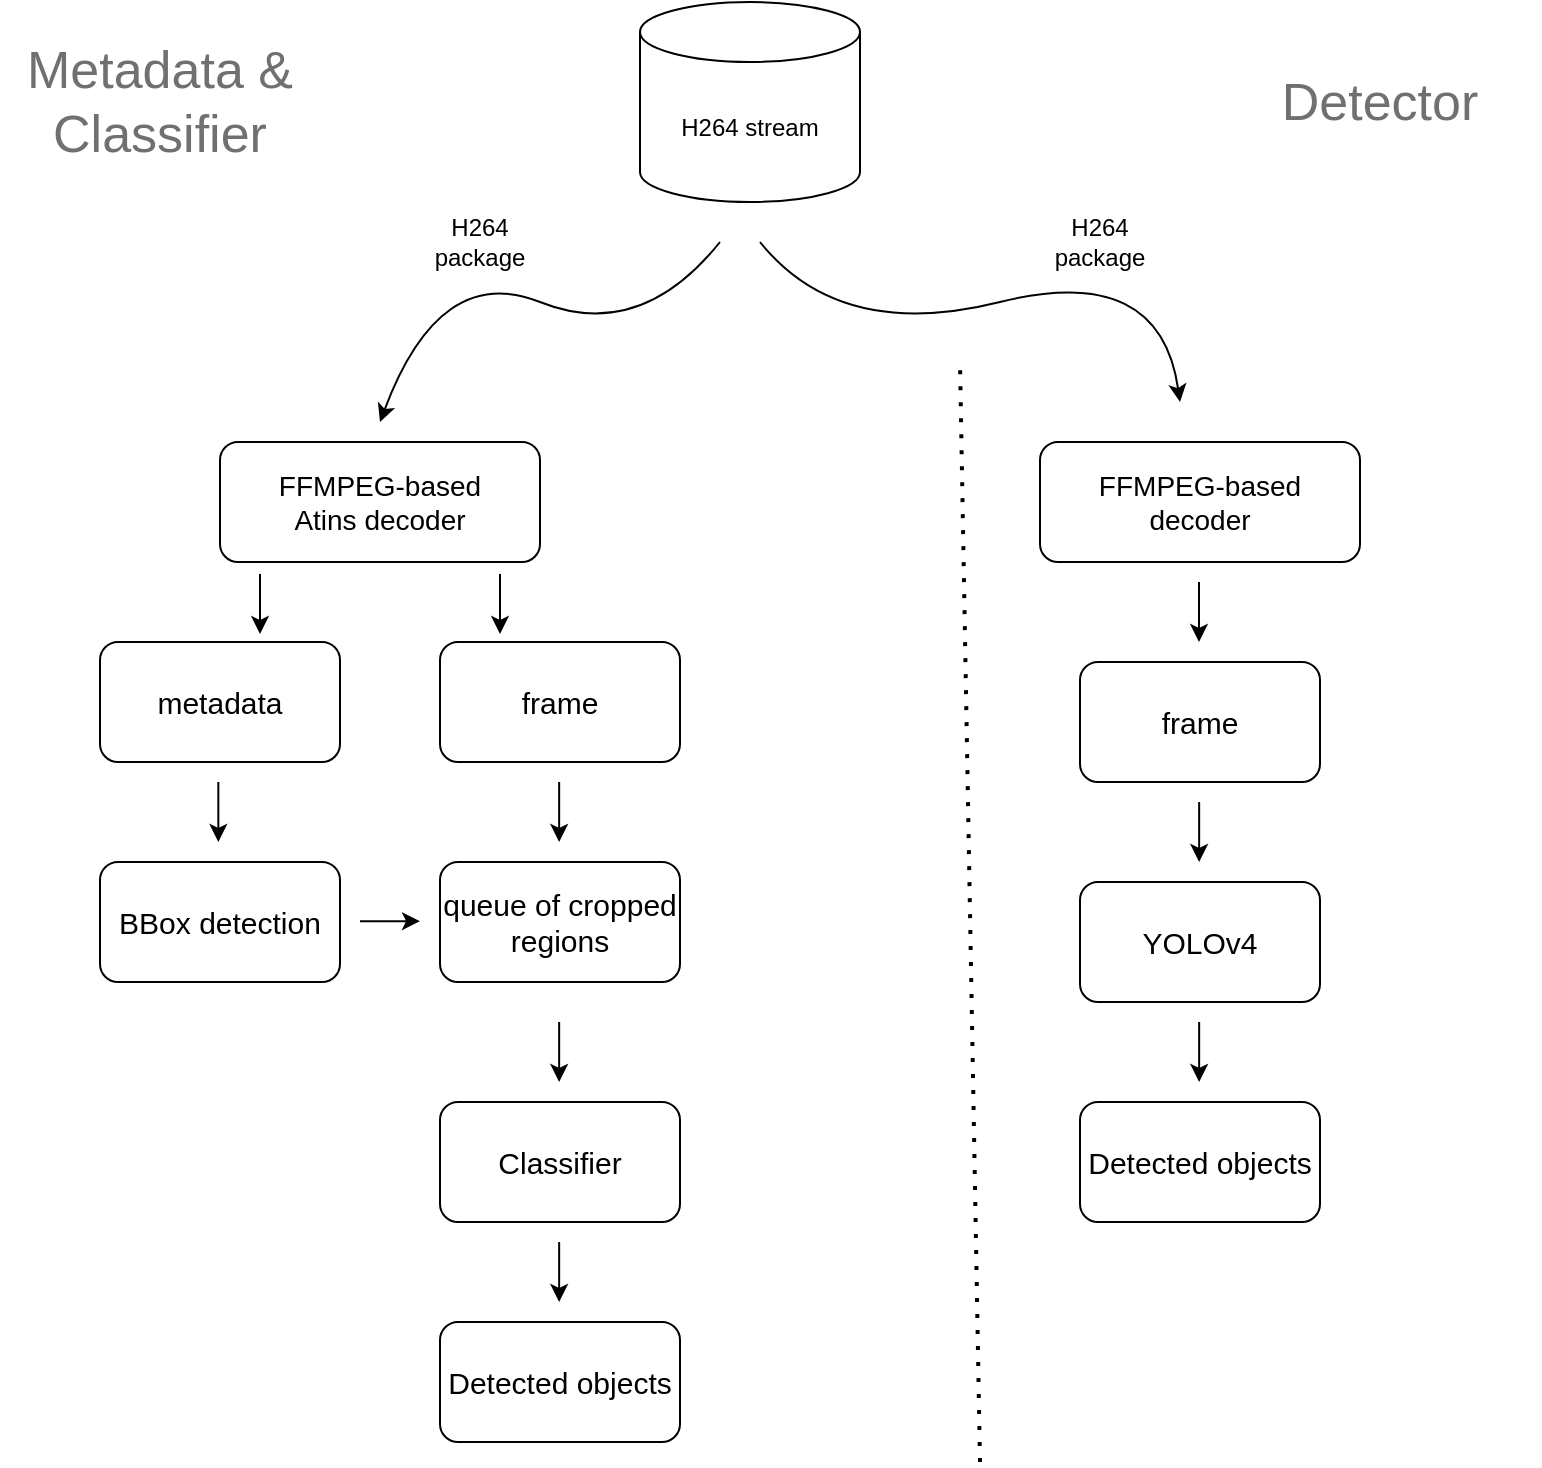 <mxfile version="14.5.4" type="github">
  <diagram id="IUZOwWJPnHz6j3wQAR4H" name="Page-1">
    <mxGraphModel dx="1422" dy="705" grid="1" gridSize="10" guides="1" tooltips="1" connect="1" arrows="1" fold="1" page="1" pageScale="1" pageWidth="850" pageHeight="1100" math="0" shadow="0">
      <root>
        <mxCell id="0" />
        <mxCell id="1" parent="0" />
        <mxCell id="6AFip4F762A86VWE4Zkr-2" value="H264 stream" style="shape=cylinder3;whiteSpace=wrap;html=1;boundedLbl=1;backgroundOutline=1;size=15;" vertex="1" parent="1">
          <mxGeometry x="370" y="160" width="110" height="100" as="geometry" />
        </mxCell>
        <mxCell id="6AFip4F762A86VWE4Zkr-3" value="" style="curved=1;endArrow=classic;html=1;" edge="1" parent="1">
          <mxGeometry width="50" height="50" relative="1" as="geometry">
            <mxPoint x="410" y="280" as="sourcePoint" />
            <mxPoint x="240" y="370" as="targetPoint" />
            <Array as="points">
              <mxPoint x="370" y="330" />
              <mxPoint x="270" y="290" />
            </Array>
          </mxGeometry>
        </mxCell>
        <mxCell id="6AFip4F762A86VWE4Zkr-4" value="" style="curved=1;endArrow=classic;html=1;" edge="1" parent="1">
          <mxGeometry width="50" height="50" relative="1" as="geometry">
            <mxPoint x="430" y="280" as="sourcePoint" />
            <mxPoint x="640" y="360" as="targetPoint" />
            <Array as="points">
              <mxPoint x="470" y="330" />
              <mxPoint x="630" y="290" />
            </Array>
          </mxGeometry>
        </mxCell>
        <mxCell id="6AFip4F762A86VWE4Zkr-5" value="H264 package" style="text;html=1;strokeColor=none;fillColor=none;align=center;verticalAlign=middle;whiteSpace=wrap;rounded=0;" vertex="1" parent="1">
          <mxGeometry x="270" y="270" width="40" height="20" as="geometry" />
        </mxCell>
        <mxCell id="6AFip4F762A86VWE4Zkr-6" value="H264 package" style="text;html=1;strokeColor=none;fillColor=none;align=center;verticalAlign=middle;whiteSpace=wrap;rounded=0;" vertex="1" parent="1">
          <mxGeometry x="580" y="270" width="40" height="20" as="geometry" />
        </mxCell>
        <mxCell id="6AFip4F762A86VWE4Zkr-7" value="&lt;font style=&quot;font-size: 14px&quot;&gt;FFMPEG-based&lt;br&gt;Atins decoder&lt;/font&gt;" style="rounded=1;whiteSpace=wrap;html=1;" vertex="1" parent="1">
          <mxGeometry x="160" y="380" width="160" height="60" as="geometry" />
        </mxCell>
        <mxCell id="6AFip4F762A86VWE4Zkr-8" value="&lt;font style=&quot;font-size: 14px&quot;&gt;FFMPEG-based&lt;br&gt;decoder&lt;/font&gt;" style="rounded=1;whiteSpace=wrap;html=1;" vertex="1" parent="1">
          <mxGeometry x="570" y="380" width="160" height="60" as="geometry" />
        </mxCell>
        <mxCell id="6AFip4F762A86VWE4Zkr-9" value="&lt;font style=&quot;font-size: 15px&quot;&gt;metadata&lt;/font&gt;" style="rounded=1;whiteSpace=wrap;html=1;" vertex="1" parent="1">
          <mxGeometry x="100" y="480" width="120" height="60" as="geometry" />
        </mxCell>
        <mxCell id="6AFip4F762A86VWE4Zkr-10" value="&lt;font style=&quot;font-size: 15px&quot;&gt;frame&lt;/font&gt;" style="rounded=1;whiteSpace=wrap;html=1;" vertex="1" parent="1">
          <mxGeometry x="270" y="480" width="120" height="60" as="geometry" />
        </mxCell>
        <mxCell id="6AFip4F762A86VWE4Zkr-11" value="&lt;font style=&quot;font-size: 15px&quot;&gt;BBox detection&lt;/font&gt;" style="rounded=1;whiteSpace=wrap;html=1;" vertex="1" parent="1">
          <mxGeometry x="100" y="590" width="120" height="60" as="geometry" />
        </mxCell>
        <mxCell id="6AFip4F762A86VWE4Zkr-12" value="&lt;span style=&quot;font-size: 15px&quot;&gt;queue of cropped regions&lt;/span&gt;" style="rounded=1;whiteSpace=wrap;html=1;" vertex="1" parent="1">
          <mxGeometry x="270" y="590" width="120" height="60" as="geometry" />
        </mxCell>
        <mxCell id="6AFip4F762A86VWE4Zkr-13" value="&lt;font style=&quot;font-size: 15px&quot;&gt;Classifier&lt;/font&gt;" style="rounded=1;whiteSpace=wrap;html=1;" vertex="1" parent="1">
          <mxGeometry x="270" y="710" width="120" height="60" as="geometry" />
        </mxCell>
        <mxCell id="6AFip4F762A86VWE4Zkr-14" value="" style="endArrow=classic;html=1;" edge="1" parent="1">
          <mxGeometry width="50" height="50" relative="1" as="geometry">
            <mxPoint x="180" y="446" as="sourcePoint" />
            <mxPoint x="180" y="476" as="targetPoint" />
          </mxGeometry>
        </mxCell>
        <mxCell id="6AFip4F762A86VWE4Zkr-15" value="" style="endArrow=classic;html=1;" edge="1" parent="1">
          <mxGeometry width="50" height="50" relative="1" as="geometry">
            <mxPoint x="300" y="446.0" as="sourcePoint" />
            <mxPoint x="300" y="476.0" as="targetPoint" />
          </mxGeometry>
        </mxCell>
        <mxCell id="6AFip4F762A86VWE4Zkr-16" value="" style="endArrow=classic;html=1;" edge="1" parent="1">
          <mxGeometry width="50" height="50" relative="1" as="geometry">
            <mxPoint x="159.17" y="550.0" as="sourcePoint" />
            <mxPoint x="159.17" y="580.0" as="targetPoint" />
          </mxGeometry>
        </mxCell>
        <mxCell id="6AFip4F762A86VWE4Zkr-17" value="" style="endArrow=classic;html=1;" edge="1" parent="1">
          <mxGeometry width="50" height="50" relative="1" as="geometry">
            <mxPoint x="329.58" y="550" as="sourcePoint" />
            <mxPoint x="329.58" y="580" as="targetPoint" />
          </mxGeometry>
        </mxCell>
        <mxCell id="6AFip4F762A86VWE4Zkr-18" value="" style="endArrow=classic;html=1;" edge="1" parent="1">
          <mxGeometry width="50" height="50" relative="1" as="geometry">
            <mxPoint x="230" y="619.58" as="sourcePoint" />
            <mxPoint x="260" y="619.58" as="targetPoint" />
          </mxGeometry>
        </mxCell>
        <mxCell id="6AFip4F762A86VWE4Zkr-19" value="" style="endArrow=classic;html=1;" edge="1" parent="1">
          <mxGeometry width="50" height="50" relative="1" as="geometry">
            <mxPoint x="329.58" y="670" as="sourcePoint" />
            <mxPoint x="329.58" y="700" as="targetPoint" />
          </mxGeometry>
        </mxCell>
        <mxCell id="6AFip4F762A86VWE4Zkr-20" value="" style="endArrow=classic;html=1;" edge="1" parent="1">
          <mxGeometry width="50" height="50" relative="1" as="geometry">
            <mxPoint x="329.58" y="780" as="sourcePoint" />
            <mxPoint x="329.58" y="810" as="targetPoint" />
          </mxGeometry>
        </mxCell>
        <mxCell id="6AFip4F762A86VWE4Zkr-21" value="&lt;font style=&quot;font-size: 15px&quot;&gt;Detected objects&lt;/font&gt;" style="rounded=1;whiteSpace=wrap;html=1;" vertex="1" parent="1">
          <mxGeometry x="270" y="820" width="120" height="60" as="geometry" />
        </mxCell>
        <mxCell id="6AFip4F762A86VWE4Zkr-22" value="&lt;font style=&quot;font-size: 15px&quot;&gt;YOLOv4&lt;/font&gt;" style="rounded=1;whiteSpace=wrap;html=1;" vertex="1" parent="1">
          <mxGeometry x="590" y="600" width="120" height="60" as="geometry" />
        </mxCell>
        <mxCell id="6AFip4F762A86VWE4Zkr-23" value="&lt;font style=&quot;font-size: 15px&quot;&gt;Detected objects&lt;/font&gt;" style="rounded=1;whiteSpace=wrap;html=1;" vertex="1" parent="1">
          <mxGeometry x="590" y="710" width="120" height="60" as="geometry" />
        </mxCell>
        <mxCell id="6AFip4F762A86VWE4Zkr-25" value="" style="endArrow=classic;html=1;" edge="1" parent="1">
          <mxGeometry width="50" height="50" relative="1" as="geometry">
            <mxPoint x="649.58" y="670" as="sourcePoint" />
            <mxPoint x="649.58" y="700" as="targetPoint" />
          </mxGeometry>
        </mxCell>
        <mxCell id="6AFip4F762A86VWE4Zkr-26" value="&lt;font style=&quot;font-size: 15px&quot;&gt;frame&lt;/font&gt;" style="rounded=1;whiteSpace=wrap;html=1;" vertex="1" parent="1">
          <mxGeometry x="590" y="490" width="120" height="60" as="geometry" />
        </mxCell>
        <mxCell id="6AFip4F762A86VWE4Zkr-27" value="" style="endArrow=classic;html=1;" edge="1" parent="1">
          <mxGeometry width="50" height="50" relative="1" as="geometry">
            <mxPoint x="649.58" y="560" as="sourcePoint" />
            <mxPoint x="649.58" y="590" as="targetPoint" />
          </mxGeometry>
        </mxCell>
        <mxCell id="6AFip4F762A86VWE4Zkr-45" value="" style="endArrow=none;dashed=1;html=1;dashPattern=1 3;strokeWidth=2;" edge="1" parent="1">
          <mxGeometry width="50" height="50" relative="1" as="geometry">
            <mxPoint x="540" y="890" as="sourcePoint" />
            <mxPoint x="530" y="340" as="targetPoint" />
          </mxGeometry>
        </mxCell>
        <mxCell id="6AFip4F762A86VWE4Zkr-46" value="&lt;font style=&quot;font-size: 26px&quot; color=&quot;#707070&quot;&gt;Metadata &amp;amp; Classifier&lt;/font&gt;" style="text;html=1;strokeColor=none;fillColor=none;align=center;verticalAlign=middle;whiteSpace=wrap;rounded=0;" vertex="1" parent="1">
          <mxGeometry x="50" y="200" width="160" height="20" as="geometry" />
        </mxCell>
        <mxCell id="6AFip4F762A86VWE4Zkr-47" value="&lt;font style=&quot;font-size: 26px&quot; color=&quot;#707070&quot;&gt;Detector&lt;/font&gt;" style="text;html=1;strokeColor=none;fillColor=none;align=center;verticalAlign=middle;whiteSpace=wrap;rounded=0;" vertex="1" parent="1">
          <mxGeometry x="660" y="200" width="160" height="20" as="geometry" />
        </mxCell>
        <mxCell id="6AFip4F762A86VWE4Zkr-49" value="" style="endArrow=classic;html=1;" edge="1" parent="1">
          <mxGeometry width="50" height="50" relative="1" as="geometry">
            <mxPoint x="649.5" y="450" as="sourcePoint" />
            <mxPoint x="649.5" y="480" as="targetPoint" />
          </mxGeometry>
        </mxCell>
      </root>
    </mxGraphModel>
  </diagram>
</mxfile>
